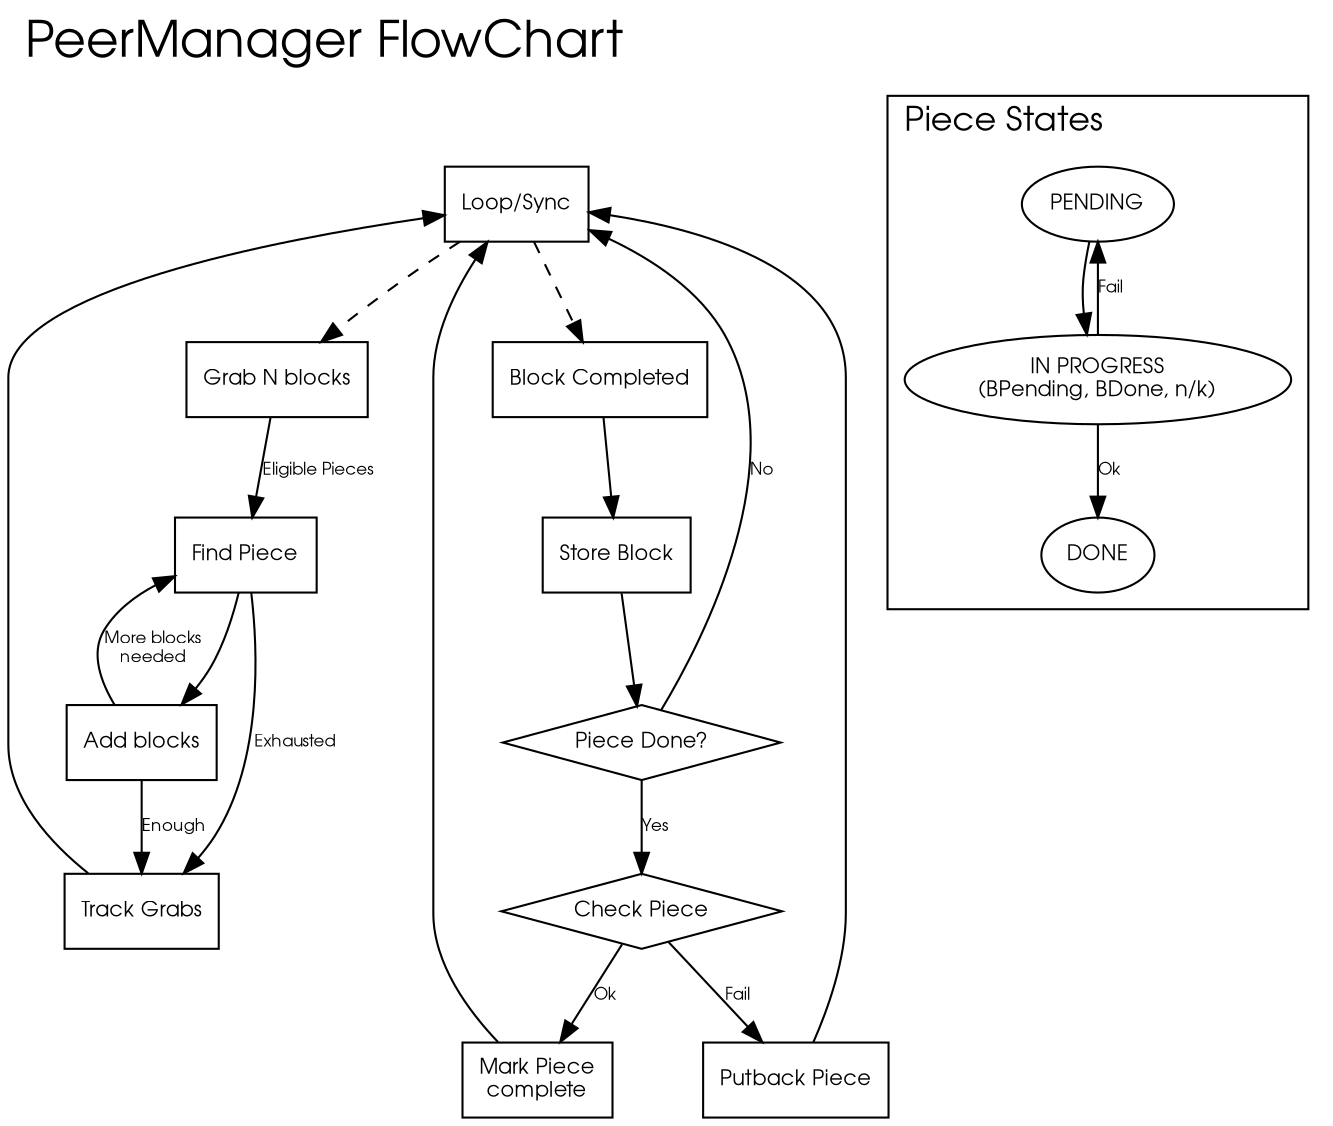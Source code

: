 digraph {
	node [fontname="URW Gothic L",fontsize=10];
	edge [fontname="URW Gothic L",fontsize=8];

	labeljust = l;
	labelloc = t;

	fontsize = 24;
	fontname="URW Gothic L";
	label = "PeerManager FlowChart";


	node [shape=box];
	loop [label="Loop/Sync"];
	grab [label="Grab N blocks"];
	findp [label="Find Piece"];
	addb [label="Add blocks"];
	trackb [label="Track Grabs"];

	blockc [label="Block Completed"];
	storeb [label="Store Block"];
	pieced [label="Piece Done?", shape=diamond];
	checkp [label="Check Piece", shape=diamond];
	markc  [label="Mark Piece\ncomplete"];
	putbackp [label="Putback Piece"];

	loop -> blockc [style=dashed];
	blockc -> storeb;
	storeb -> pieced;
	pieced -> loop [label="No"];
	pieced -> checkp [label="Yes"];
	checkp -> markc [label="Ok"];
	markc -> loop;
	checkp -> putbackp [label="Fail"];
	putbackp -> loop;

	loop -> grab [style=dashed];
	grab -> findp [label="Eligible Pieces"];
	findp -> addb;
	findp -> trackb [label="Exhausted"];
	addb -> findp [label="More blocks\nneeded"];
	addb -> trackb [label="Enough"];
	trackb -> loop;

	subgraph cluster_piece_state {
		 fontsize = 16;
		 label = "Piece States";

		 node [shape=ellipse];
		 pending [label="PENDING"];
		 in_progress [label="IN PROGRESS\n(BPending, BDone, n/k)"];
		 done [label="DONE"];

		 pending -> in_progress;
		 in_progress -> pending [label="Fail"];
		 in_progress -> done [label="Ok"];

	}
}